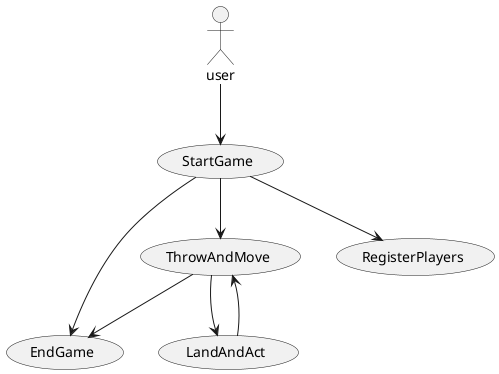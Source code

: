 @startuml

  actor user

  usecase "ThrowAndMove" as UC3
  usecase "StartGame" as UC1
  usecase "EndGame" as UC5
  usecase "RegisterPlayers" as UC2
  usecase "LandAndAct" as UC4


user --> UC1
UC1 --> UC2
UC1 --> UC3
UC3 --> UC4
UC4 --> UC3
UC3 --> UC5
UC1 --> UC5
@enduml
